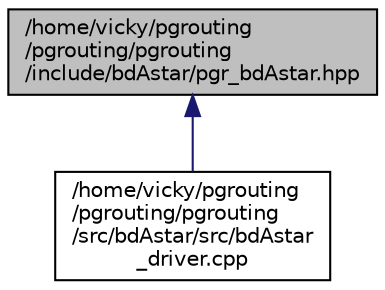 digraph "/home/vicky/pgrouting/pgrouting/pgrouting/include/bdAstar/pgr_bdAstar.hpp"
{
  edge [fontname="Helvetica",fontsize="10",labelfontname="Helvetica",labelfontsize="10"];
  node [fontname="Helvetica",fontsize="10",shape=record];
  Node1 [label="/home/vicky/pgrouting\l/pgrouting/pgrouting\l/include/bdAstar/pgr_bdAstar.hpp",height=0.2,width=0.4,color="black", fillcolor="grey75", style="filled" fontcolor="black"];
  Node1 -> Node2 [dir="back",color="midnightblue",fontsize="10",style="solid",fontname="Helvetica"];
  Node2 [label="/home/vicky/pgrouting\l/pgrouting/pgrouting\l/src/bdAstar/src/bdAstar\l_driver.cpp",height=0.2,width=0.4,color="black", fillcolor="white", style="filled",URL="$bdAstar__driver_8cpp.html"];
}

